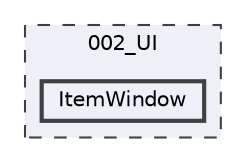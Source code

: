 digraph "002_UI/ItemWindow"
{
 // LATEX_PDF_SIZE
  bgcolor="transparent";
  edge [fontname=Helvetica,fontsize=10,labelfontname=Helvetica,labelfontsize=10];
  node [fontname=Helvetica,fontsize=10,shape=box,height=0.2,width=0.4];
  compound=true
  subgraph clusterdir_7c99f2a1ff81663d3f3b54142ef80e6d {
    graph [ bgcolor="#edf0f7", pencolor="grey25", label="002_UI", fontname=Helvetica,fontsize=10 style="filled,dashed", URL="dir_7c99f2a1ff81663d3f3b54142ef80e6d.html",tooltip=""]
  dir_3f8bcc5652a565a32b4cb64a199819ae [label="ItemWindow", fillcolor="#edf0f7", color="grey25", style="filled,bold", URL="dir_3f8bcc5652a565a32b4cb64a199819ae.html",tooltip=""];
  }
}
